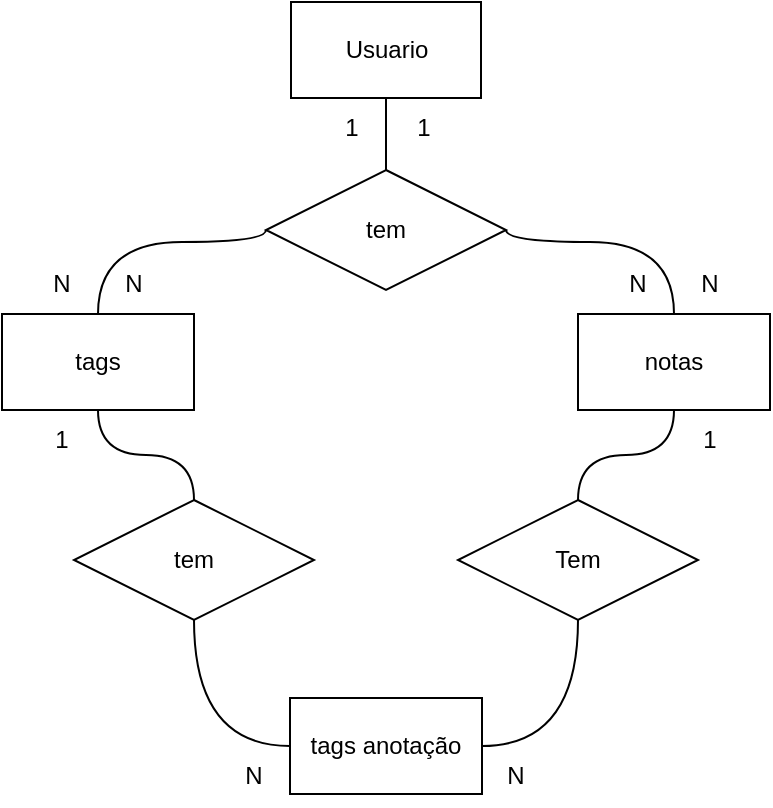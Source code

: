 <mxfile version="28.2.6">
  <diagram name="Modelo-Conceitual" id="kWonueT2yLcOsAkv7py6">
    <mxGraphModel dx="1042" dy="570" grid="0" gridSize="12" guides="1" tooltips="1" connect="1" arrows="1" fold="1" page="0" pageScale="1" pageWidth="827" pageHeight="1169" math="0" shadow="0">
      <root>
        <mxCell id="0" />
        <mxCell id="1" parent="0" />
        <mxCell id="ous69wa9nQLdCoOOMJr4-15" style="edgeStyle=orthogonalEdgeStyle;rounded=0;orthogonalLoop=1;jettySize=auto;html=1;exitX=0.5;exitY=1;exitDx=0;exitDy=0;entryX=0.5;entryY=0;entryDx=0;entryDy=0;endArrow=none;endFill=0;curved=1;" parent="1" source="ous69wa9nQLdCoOOMJr4-1" target="ous69wa9nQLdCoOOMJr4-10" edge="1">
          <mxGeometry relative="1" as="geometry" />
        </mxCell>
        <mxCell id="ous69wa9nQLdCoOOMJr4-1" value="tags" style="whiteSpace=wrap;html=1;align=center;" parent="1" vertex="1">
          <mxGeometry x="240" y="384" width="96" height="48" as="geometry" />
        </mxCell>
        <mxCell id="ous69wa9nQLdCoOOMJr4-6" style="edgeStyle=orthogonalEdgeStyle;rounded=0;orthogonalLoop=1;jettySize=auto;html=1;exitX=1;exitY=0.5;exitDx=0;exitDy=0;entryX=0.5;entryY=0;entryDx=0;entryDy=0;endArrow=none;endFill=0;curved=1;" parent="1" source="ous69wa9nQLdCoOOMJr4-2" target="ous69wa9nQLdCoOOMJr4-4" edge="1">
          <mxGeometry relative="1" as="geometry">
            <Array as="points">
              <mxPoint x="492" y="348" />
              <mxPoint x="576" y="348" />
            </Array>
          </mxGeometry>
        </mxCell>
        <mxCell id="R_cXPP02gJ7KSPnzb-fG-2" style="edgeStyle=orthogonalEdgeStyle;rounded=0;orthogonalLoop=1;jettySize=auto;html=1;exitX=0;exitY=0.5;exitDx=0;exitDy=0;entryX=0.5;entryY=0;entryDx=0;entryDy=0;curved=1;endArrow=none;endFill=0;" parent="1" source="ous69wa9nQLdCoOOMJr4-2" target="ous69wa9nQLdCoOOMJr4-1" edge="1">
          <mxGeometry relative="1" as="geometry">
            <Array as="points">
              <mxPoint x="372" y="348" />
              <mxPoint x="288" y="348" />
            </Array>
          </mxGeometry>
        </mxCell>
        <mxCell id="ous69wa9nQLdCoOOMJr4-2" value="tem" style="shape=rhombus;perimeter=rhombusPerimeter;whiteSpace=wrap;html=1;align=center;" parent="1" vertex="1">
          <mxGeometry x="372" y="312" width="120" height="60" as="geometry" />
        </mxCell>
        <mxCell id="ous69wa9nQLdCoOOMJr4-7" style="edgeStyle=orthogonalEdgeStyle;rounded=0;orthogonalLoop=1;jettySize=auto;html=1;exitX=0.5;exitY=1;exitDx=0;exitDy=0;entryX=0.5;entryY=0;entryDx=0;entryDy=0;endArrow=none;endFill=0;" parent="1" source="ous69wa9nQLdCoOOMJr4-3" target="ous69wa9nQLdCoOOMJr4-2" edge="1">
          <mxGeometry relative="1" as="geometry" />
        </mxCell>
        <mxCell id="ous69wa9nQLdCoOOMJr4-3" value="Usuario" style="whiteSpace=wrap;html=1;align=center;" parent="1" vertex="1">
          <mxGeometry x="384.5" y="228" width="95" height="48" as="geometry" />
        </mxCell>
        <mxCell id="ous69wa9nQLdCoOOMJr4-13" style="edgeStyle=orthogonalEdgeStyle;rounded=0;orthogonalLoop=1;jettySize=auto;html=1;exitX=0.5;exitY=1;exitDx=0;exitDy=0;entryX=0.5;entryY=0;entryDx=0;entryDy=0;endArrow=none;endFill=0;curved=1;" parent="1" source="ous69wa9nQLdCoOOMJr4-4" target="ous69wa9nQLdCoOOMJr4-12" edge="1">
          <mxGeometry relative="1" as="geometry" />
        </mxCell>
        <mxCell id="ous69wa9nQLdCoOOMJr4-4" value="notas" style="whiteSpace=wrap;html=1;align=center;" parent="1" vertex="1">
          <mxGeometry x="528" y="384" width="96" height="48" as="geometry" />
        </mxCell>
        <mxCell id="ous69wa9nQLdCoOOMJr4-9" value="tags anotação" style="whiteSpace=wrap;html=1;align=center;" parent="1" vertex="1">
          <mxGeometry x="384" y="576" width="96" height="48" as="geometry" />
        </mxCell>
        <mxCell id="ous69wa9nQLdCoOOMJr4-17" style="edgeStyle=orthogonalEdgeStyle;rounded=0;orthogonalLoop=1;jettySize=auto;html=1;exitX=0.5;exitY=1;exitDx=0;exitDy=0;entryX=0;entryY=0.5;entryDx=0;entryDy=0;endArrow=none;endFill=0;curved=1;" parent="1" source="ous69wa9nQLdCoOOMJr4-10" target="ous69wa9nQLdCoOOMJr4-9" edge="1">
          <mxGeometry relative="1" as="geometry" />
        </mxCell>
        <mxCell id="ous69wa9nQLdCoOOMJr4-10" value="tem" style="shape=rhombus;perimeter=rhombusPerimeter;whiteSpace=wrap;html=1;align=center;" parent="1" vertex="1">
          <mxGeometry x="276" y="477" width="120" height="60" as="geometry" />
        </mxCell>
        <mxCell id="ous69wa9nQLdCoOOMJr4-16" style="edgeStyle=orthogonalEdgeStyle;rounded=0;orthogonalLoop=1;jettySize=auto;html=1;exitX=0.5;exitY=1;exitDx=0;exitDy=0;entryX=1;entryY=0.5;entryDx=0;entryDy=0;endArrow=none;endFill=0;curved=1;" parent="1" source="ous69wa9nQLdCoOOMJr4-12" target="ous69wa9nQLdCoOOMJr4-9" edge="1">
          <mxGeometry relative="1" as="geometry" />
        </mxCell>
        <mxCell id="ous69wa9nQLdCoOOMJr4-12" value="Tem" style="shape=rhombus;perimeter=rhombusPerimeter;whiteSpace=wrap;html=1;align=center;" parent="1" vertex="1">
          <mxGeometry x="468" y="477" width="120" height="60" as="geometry" />
        </mxCell>
        <mxCell id="ous69wa9nQLdCoOOMJr4-25" value="1" style="text;html=1;whiteSpace=wrap;strokeColor=none;fillColor=none;align=center;verticalAlign=middle;rounded=0;" parent="1" vertex="1">
          <mxGeometry x="396.5" y="276" width="36" height="30" as="geometry" />
        </mxCell>
        <mxCell id="ous69wa9nQLdCoOOMJr4-26" value="N" style="text;html=1;whiteSpace=wrap;strokeColor=none;fillColor=none;align=center;verticalAlign=middle;rounded=0;" parent="1" vertex="1">
          <mxGeometry x="252" y="354" width="36" height="30" as="geometry" />
        </mxCell>
        <mxCell id="ous69wa9nQLdCoOOMJr4-27" value="1" style="text;html=1;whiteSpace=wrap;strokeColor=none;fillColor=none;align=center;verticalAlign=middle;rounded=0;" parent="1" vertex="1">
          <mxGeometry x="432.5" y="276" width="36" height="30" as="geometry" />
        </mxCell>
        <mxCell id="ous69wa9nQLdCoOOMJr4-28" value="N" style="text;html=1;whiteSpace=wrap;strokeColor=none;fillColor=none;align=center;verticalAlign=middle;rounded=0;" parent="1" vertex="1">
          <mxGeometry x="576" y="354" width="36" height="30" as="geometry" />
        </mxCell>
        <mxCell id="ous69wa9nQLdCoOOMJr4-29" value="N" style="text;html=1;whiteSpace=wrap;strokeColor=none;fillColor=none;align=center;verticalAlign=middle;rounded=0;" parent="1" vertex="1">
          <mxGeometry x="288" y="354" width="36" height="30" as="geometry" />
        </mxCell>
        <mxCell id="ous69wa9nQLdCoOOMJr4-30" value="N" style="text;html=1;whiteSpace=wrap;strokeColor=none;fillColor=none;align=center;verticalAlign=middle;rounded=0;" parent="1" vertex="1">
          <mxGeometry x="540" y="354" width="36" height="30" as="geometry" />
        </mxCell>
        <mxCell id="ous69wa9nQLdCoOOMJr4-31" value="1" style="text;html=1;whiteSpace=wrap;strokeColor=none;fillColor=none;align=center;verticalAlign=middle;rounded=0;" parent="1" vertex="1">
          <mxGeometry x="252" y="432" width="36" height="30" as="geometry" />
        </mxCell>
        <mxCell id="ous69wa9nQLdCoOOMJr4-32" value="N" style="text;html=1;whiteSpace=wrap;strokeColor=none;fillColor=none;align=center;verticalAlign=middle;rounded=0;" parent="1" vertex="1">
          <mxGeometry x="348" y="600" width="36" height="30" as="geometry" />
        </mxCell>
        <mxCell id="ous69wa9nQLdCoOOMJr4-33" value="1" style="text;html=1;whiteSpace=wrap;strokeColor=none;fillColor=none;align=center;verticalAlign=middle;rounded=0;" parent="1" vertex="1">
          <mxGeometry x="576" y="432" width="36" height="30" as="geometry" />
        </mxCell>
        <mxCell id="ous69wa9nQLdCoOOMJr4-34" value="N" style="text;html=1;whiteSpace=wrap;strokeColor=none;fillColor=none;align=center;verticalAlign=middle;rounded=0;" parent="1" vertex="1">
          <mxGeometry x="479" y="600" width="36" height="30" as="geometry" />
        </mxCell>
      </root>
    </mxGraphModel>
  </diagram>
</mxfile>
